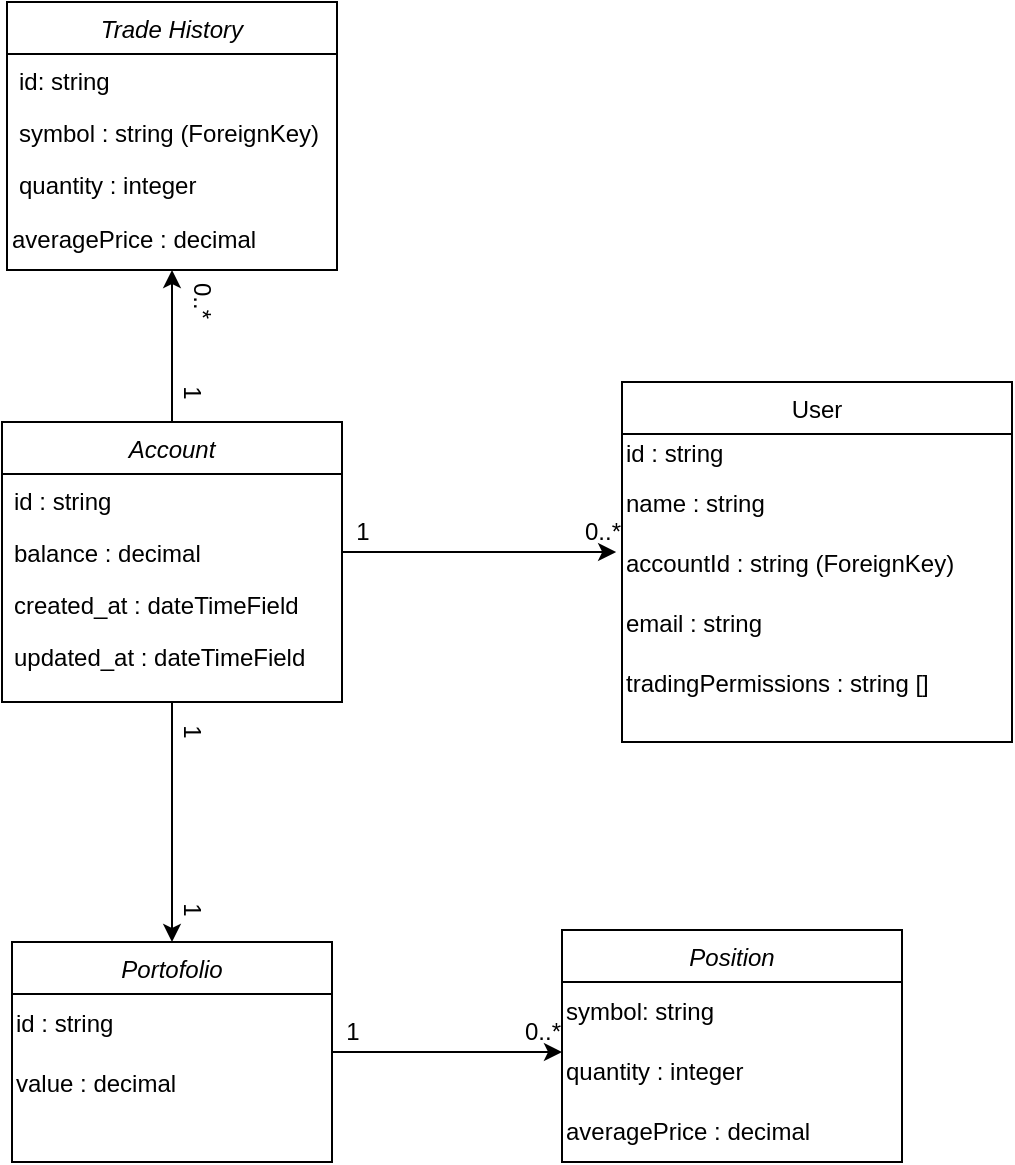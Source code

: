 <mxfile version="24.7.17">
  <diagram id="C5RBs43oDa-KdzZeNtuy" name="Page-1">
    <mxGraphModel grid="1" page="1" gridSize="10" guides="1" tooltips="1" connect="1" arrows="1" fold="1" pageScale="1" pageWidth="827" pageHeight="1169" math="0" shadow="0">
      <root>
        <mxCell id="WIyWlLk6GJQsqaUBKTNV-0" />
        <mxCell id="WIyWlLk6GJQsqaUBKTNV-1" parent="WIyWlLk6GJQsqaUBKTNV-0" />
        <mxCell id="wxbKr6w5pbC1BTFn8bak-19" value="" style="edgeStyle=orthogonalEdgeStyle;rounded=0;orthogonalLoop=1;jettySize=auto;html=1;" edge="1" parent="WIyWlLk6GJQsqaUBKTNV-1" source="wxbKr6w5pbC1BTFn8bak-20" target="wxbKr6w5pbC1BTFn8bak-28">
          <mxGeometry relative="1" as="geometry" />
        </mxCell>
        <mxCell id="wxbKr6w5pbC1BTFn8bak-35" value="" style="edgeStyle=orthogonalEdgeStyle;rounded=0;orthogonalLoop=1;jettySize=auto;html=1;" edge="1" parent="WIyWlLk6GJQsqaUBKTNV-1" source="wxbKr6w5pbC1BTFn8bak-20" target="wxbKr6w5pbC1BTFn8bak-31">
          <mxGeometry relative="1" as="geometry" />
        </mxCell>
        <mxCell id="wxbKr6w5pbC1BTFn8bak-20" value="Account" style="swimlane;fontStyle=2;align=center;verticalAlign=top;childLayout=stackLayout;horizontal=1;startSize=26;horizontalStack=0;resizeParent=1;resizeLast=0;collapsible=1;marginBottom=0;rounded=0;shadow=0;strokeWidth=1;" vertex="1" parent="WIyWlLk6GJQsqaUBKTNV-1">
          <mxGeometry x="200" y="400" width="170" height="140" as="geometry">
            <mxRectangle x="230" y="140" width="160" height="26" as="alternateBounds" />
          </mxGeometry>
        </mxCell>
        <mxCell id="wxbKr6w5pbC1BTFn8bak-21" value="id : string" style="text;align=left;verticalAlign=top;spacingLeft=4;spacingRight=4;overflow=hidden;rotatable=0;points=[[0,0.5],[1,0.5]];portConstraint=eastwest;" vertex="1" parent="wxbKr6w5pbC1BTFn8bak-20">
          <mxGeometry y="26" width="170" height="26" as="geometry" />
        </mxCell>
        <mxCell id="wxbKr6w5pbC1BTFn8bak-23" value="balance : decimal&#xa;" style="text;align=left;verticalAlign=top;spacingLeft=4;spacingRight=4;overflow=hidden;rotatable=0;points=[[0,0.5],[1,0.5]];portConstraint=eastwest;rounded=0;shadow=0;html=0;" vertex="1" parent="wxbKr6w5pbC1BTFn8bak-20">
          <mxGeometry y="52" width="170" height="26" as="geometry" />
        </mxCell>
        <mxCell id="wxbKr6w5pbC1BTFn8bak-39" value="created_at : dateTimeField&#xa;" style="text;align=left;verticalAlign=top;spacingLeft=4;spacingRight=4;overflow=hidden;rotatable=0;points=[[0,0.5],[1,0.5]];portConstraint=eastwest;rounded=0;shadow=0;html=0;" vertex="1" parent="wxbKr6w5pbC1BTFn8bak-20">
          <mxGeometry y="78" width="170" height="26" as="geometry" />
        </mxCell>
        <mxCell id="wxbKr6w5pbC1BTFn8bak-40" value="updated_at : dateTimeField" style="text;align=left;verticalAlign=top;spacingLeft=4;spacingRight=4;overflow=hidden;rotatable=0;points=[[0,0.5],[1,0.5]];portConstraint=eastwest;rounded=0;shadow=0;html=0;" vertex="1" parent="wxbKr6w5pbC1BTFn8bak-20">
          <mxGeometry y="104" width="170" height="26" as="geometry" />
        </mxCell>
        <mxCell id="wxbKr6w5pbC1BTFn8bak-24" value="User" style="swimlane;fontStyle=0;align=center;verticalAlign=top;childLayout=stackLayout;horizontal=1;startSize=26;horizontalStack=0;resizeParent=1;resizeLast=0;collapsible=1;marginBottom=0;rounded=0;shadow=0;strokeWidth=1;" vertex="1" parent="WIyWlLk6GJQsqaUBKTNV-1">
          <mxGeometry x="510" y="380" width="195" height="180" as="geometry">
            <mxRectangle x="550" y="140" width="160" height="26" as="alternateBounds" />
          </mxGeometry>
        </mxCell>
        <mxCell id="wxbKr6w5pbC1BTFn8bak-49" value="&lt;div align=&quot;left&quot;&gt;id : string&lt;br&gt;&lt;/div&gt;" style="text;html=1;strokeColor=none;fillColor=none;align=left;verticalAlign=middle;whiteSpace=wrap;rounded=0;" vertex="1" parent="wxbKr6w5pbC1BTFn8bak-24">
          <mxGeometry y="26" width="195" height="20" as="geometry" />
        </mxCell>
        <mxCell id="wxbKr6w5pbC1BTFn8bak-52" value="&lt;div&gt;name : string&lt;br&gt;&lt;/div&gt;" style="text;html=1;strokeColor=none;fillColor=none;align=left;verticalAlign=middle;whiteSpace=wrap;rounded=0;" vertex="1" parent="wxbKr6w5pbC1BTFn8bak-24">
          <mxGeometry y="46" width="195" height="30" as="geometry" />
        </mxCell>
        <mxCell id="wxbKr6w5pbC1BTFn8bak-71" value="&lt;div&gt;accountId : string (ForeignKey)&lt;br&gt;&lt;/div&gt;" style="text;html=1;align=left;verticalAlign=middle;resizable=0;points=[];autosize=1;strokeColor=none;fillColor=none;" vertex="1" parent="wxbKr6w5pbC1BTFn8bak-24">
          <mxGeometry y="76" width="195" height="30" as="geometry" />
        </mxCell>
        <mxCell id="wxbKr6w5pbC1BTFn8bak-53" value="email : string" style="text;html=1;align=left;verticalAlign=middle;resizable=0;points=[];autosize=1;strokeColor=none;fillColor=none;" vertex="1" parent="wxbKr6w5pbC1BTFn8bak-24">
          <mxGeometry y="106" width="195" height="30" as="geometry" />
        </mxCell>
        <mxCell id="wxbKr6w5pbC1BTFn8bak-54" value="tradingPermissions : string []" style="text;html=1;align=left;verticalAlign=middle;resizable=0;points=[];autosize=1;strokeColor=none;fillColor=none;" vertex="1" parent="wxbKr6w5pbC1BTFn8bak-24">
          <mxGeometry y="136" width="195" height="30" as="geometry" />
        </mxCell>
        <mxCell id="wxbKr6w5pbC1BTFn8bak-28" value="Portofolio" style="swimlane;fontStyle=2;align=center;verticalAlign=top;childLayout=stackLayout;horizontal=1;startSize=26;horizontalStack=0;resizeParent=1;resizeLast=0;collapsible=1;marginBottom=0;rounded=0;shadow=0;strokeWidth=1;" vertex="1" parent="WIyWlLk6GJQsqaUBKTNV-1">
          <mxGeometry x="205" y="660" width="160" height="110" as="geometry">
            <mxRectangle x="230" y="140" width="160" height="26" as="alternateBounds" />
          </mxGeometry>
        </mxCell>
        <mxCell id="wxbKr6w5pbC1BTFn8bak-55" value="id : string" style="text;html=1;align=left;verticalAlign=middle;resizable=0;points=[];autosize=1;strokeColor=none;fillColor=none;" vertex="1" parent="wxbKr6w5pbC1BTFn8bak-28">
          <mxGeometry y="26" width="160" height="30" as="geometry" />
        </mxCell>
        <mxCell id="wxbKr6w5pbC1BTFn8bak-56" value="value : decimal" style="text;html=1;align=left;verticalAlign=middle;resizable=0;points=[];autosize=1;strokeColor=none;fillColor=none;" vertex="1" parent="wxbKr6w5pbC1BTFn8bak-28">
          <mxGeometry y="56" width="160" height="30" as="geometry" />
        </mxCell>
        <mxCell id="wxbKr6w5pbC1BTFn8bak-29" value="1" style="text;html=1;strokeColor=none;fillColor=none;align=center;verticalAlign=middle;whiteSpace=wrap;rounded=0;rotation=90;" vertex="1" parent="WIyWlLk6GJQsqaUBKTNV-1">
          <mxGeometry x="285" y="550" width="20" height="10" as="geometry" />
        </mxCell>
        <mxCell id="wxbKr6w5pbC1BTFn8bak-30" value="1" style="text;html=1;strokeColor=none;fillColor=none;align=center;verticalAlign=middle;whiteSpace=wrap;rounded=0;rotation=90;" vertex="1" parent="WIyWlLk6GJQsqaUBKTNV-1">
          <mxGeometry x="285" y="634" width="20" height="20" as="geometry" />
        </mxCell>
        <mxCell id="wxbKr6w5pbC1BTFn8bak-31" value="Trade History&#xa;" style="swimlane;fontStyle=2;align=center;verticalAlign=top;childLayout=stackLayout;horizontal=1;startSize=26;horizontalStack=0;resizeParent=1;resizeLast=0;collapsible=1;marginBottom=0;rounded=0;shadow=0;strokeWidth=1;" vertex="1" parent="WIyWlLk6GJQsqaUBKTNV-1">
          <mxGeometry x="202.5" y="190" width="165" height="134" as="geometry">
            <mxRectangle x="230" y="140" width="160" height="26" as="alternateBounds" />
          </mxGeometry>
        </mxCell>
        <mxCell id="wxbKr6w5pbC1BTFn8bak-32" value="id: string" style="text;align=left;verticalAlign=top;spacingLeft=4;spacingRight=4;overflow=hidden;rotatable=0;points=[[0,0.5],[1,0.5]];portConstraint=eastwest;" vertex="1" parent="wxbKr6w5pbC1BTFn8bak-31">
          <mxGeometry y="26" width="165" height="26" as="geometry" />
        </mxCell>
        <mxCell id="wxbKr6w5pbC1BTFn8bak-33" value="symbol : string (ForeignKey)" style="text;align=left;verticalAlign=top;spacingLeft=4;spacingRight=4;overflow=hidden;rotatable=0;points=[[0,0.5],[1,0.5]];portConstraint=eastwest;rounded=0;shadow=0;html=0;" vertex="1" parent="wxbKr6w5pbC1BTFn8bak-31">
          <mxGeometry y="52" width="165" height="26" as="geometry" />
        </mxCell>
        <mxCell id="wxbKr6w5pbC1BTFn8bak-34" value="quantity : integer" style="text;align=left;verticalAlign=top;spacingLeft=4;spacingRight=4;overflow=hidden;rotatable=0;points=[[0,0.5],[1,0.5]];portConstraint=eastwest;rounded=0;shadow=0;html=0;" vertex="1" parent="wxbKr6w5pbC1BTFn8bak-31">
          <mxGeometry y="78" width="165" height="26" as="geometry" />
        </mxCell>
        <mxCell id="wxbKr6w5pbC1BTFn8bak-68" value="&lt;div align=&quot;left&quot;&gt;averagePrice : decimal&lt;br&gt;&lt;/div&gt;" style="text;html=1;align=left;verticalAlign=middle;resizable=0;points=[];autosize=1;strokeColor=none;fillColor=none;" vertex="1" parent="wxbKr6w5pbC1BTFn8bak-31">
          <mxGeometry y="104" width="165" height="30" as="geometry" />
        </mxCell>
        <mxCell id="wxbKr6w5pbC1BTFn8bak-57" value="Position" style="swimlane;fontStyle=2;align=center;verticalAlign=top;childLayout=stackLayout;horizontal=1;startSize=26;horizontalStack=0;resizeParent=1;resizeLast=0;collapsible=1;marginBottom=0;rounded=0;shadow=0;strokeWidth=1;" vertex="1" parent="WIyWlLk6GJQsqaUBKTNV-1">
          <mxGeometry x="480" y="654" width="170" height="116" as="geometry">
            <mxRectangle x="230" y="140" width="160" height="26" as="alternateBounds" />
          </mxGeometry>
        </mxCell>
        <mxCell id="wxbKr6w5pbC1BTFn8bak-58" value="symbol: string" style="text;html=1;align=left;verticalAlign=middle;resizable=0;points=[];autosize=1;strokeColor=none;fillColor=none;" vertex="1" parent="wxbKr6w5pbC1BTFn8bak-57">
          <mxGeometry y="26" width="170" height="30" as="geometry" />
        </mxCell>
        <mxCell id="wxbKr6w5pbC1BTFn8bak-59" value="quantity : integer" style="text;html=1;align=left;verticalAlign=middle;resizable=0;points=[];autosize=1;strokeColor=none;fillColor=none;" vertex="1" parent="wxbKr6w5pbC1BTFn8bak-57">
          <mxGeometry y="56" width="170" height="30" as="geometry" />
        </mxCell>
        <mxCell id="wxbKr6w5pbC1BTFn8bak-62" value="averagePrice : decimal" style="text;html=1;align=left;verticalAlign=middle;resizable=0;points=[];autosize=1;strokeColor=none;fillColor=none;" vertex="1" parent="wxbKr6w5pbC1BTFn8bak-57">
          <mxGeometry y="86" width="170" height="30" as="geometry" />
        </mxCell>
        <mxCell id="wxbKr6w5pbC1BTFn8bak-69" value="0..*" style="text;html=1;align=center;verticalAlign=middle;resizable=0;points=[];autosize=1;strokeColor=none;fillColor=none;rotation=90;" vertex="1" parent="WIyWlLk6GJQsqaUBKTNV-1">
          <mxGeometry x="280" y="324" width="40" height="30" as="geometry" />
        </mxCell>
        <mxCell id="wxbKr6w5pbC1BTFn8bak-70" value="1" style="text;html=1;align=center;verticalAlign=middle;resizable=0;points=[];autosize=1;strokeColor=none;fillColor=none;rotation=90;" vertex="1" parent="WIyWlLk6GJQsqaUBKTNV-1">
          <mxGeometry x="280" y="370" width="30" height="30" as="geometry" />
        </mxCell>
        <mxCell id="wxbKr6w5pbC1BTFn8bak-76" style="edgeStyle=orthogonalEdgeStyle;rounded=0;orthogonalLoop=1;jettySize=auto;html=1;exitX=1;exitY=0.5;exitDx=0;exitDy=0;entryX=-0.015;entryY=0.3;entryDx=0;entryDy=0;entryPerimeter=0;" edge="1" parent="WIyWlLk6GJQsqaUBKTNV-1" source="wxbKr6w5pbC1BTFn8bak-23" target="wxbKr6w5pbC1BTFn8bak-71">
          <mxGeometry relative="1" as="geometry" />
        </mxCell>
        <mxCell id="wxbKr6w5pbC1BTFn8bak-77" value="1" style="text;html=1;align=center;verticalAlign=middle;resizable=0;points=[];autosize=1;strokeColor=none;fillColor=none;" vertex="1" parent="WIyWlLk6GJQsqaUBKTNV-1">
          <mxGeometry x="365" y="440" width="30" height="30" as="geometry" />
        </mxCell>
        <mxCell id="wxbKr6w5pbC1BTFn8bak-78" value="0..*" style="text;html=1;align=center;verticalAlign=middle;resizable=0;points=[];autosize=1;strokeColor=none;fillColor=none;" vertex="1" parent="WIyWlLk6GJQsqaUBKTNV-1">
          <mxGeometry x="480" y="440" width="40" height="30" as="geometry" />
        </mxCell>
        <mxCell id="wxbKr6w5pbC1BTFn8bak-80" style="edgeStyle=orthogonalEdgeStyle;rounded=0;orthogonalLoop=1;jettySize=auto;html=1;exitX=1;exitY=0.5;exitDx=0;exitDy=0;entryX=0;entryY=0.167;entryDx=0;entryDy=0;entryPerimeter=0;" edge="1" parent="WIyWlLk6GJQsqaUBKTNV-1" source="wxbKr6w5pbC1BTFn8bak-28" target="wxbKr6w5pbC1BTFn8bak-59">
          <mxGeometry relative="1" as="geometry" />
        </mxCell>
        <mxCell id="wxbKr6w5pbC1BTFn8bak-81" value="1" style="text;html=1;align=center;verticalAlign=middle;resizable=0;points=[];autosize=1;strokeColor=none;fillColor=none;" vertex="1" parent="WIyWlLk6GJQsqaUBKTNV-1">
          <mxGeometry x="360" y="690" width="30" height="30" as="geometry" />
        </mxCell>
        <mxCell id="wxbKr6w5pbC1BTFn8bak-82" value="0..*" style="text;html=1;align=center;verticalAlign=middle;resizable=0;points=[];autosize=1;strokeColor=none;fillColor=none;" vertex="1" parent="WIyWlLk6GJQsqaUBKTNV-1">
          <mxGeometry x="450" y="690" width="40" height="30" as="geometry" />
        </mxCell>
      </root>
    </mxGraphModel>
  </diagram>
</mxfile>
